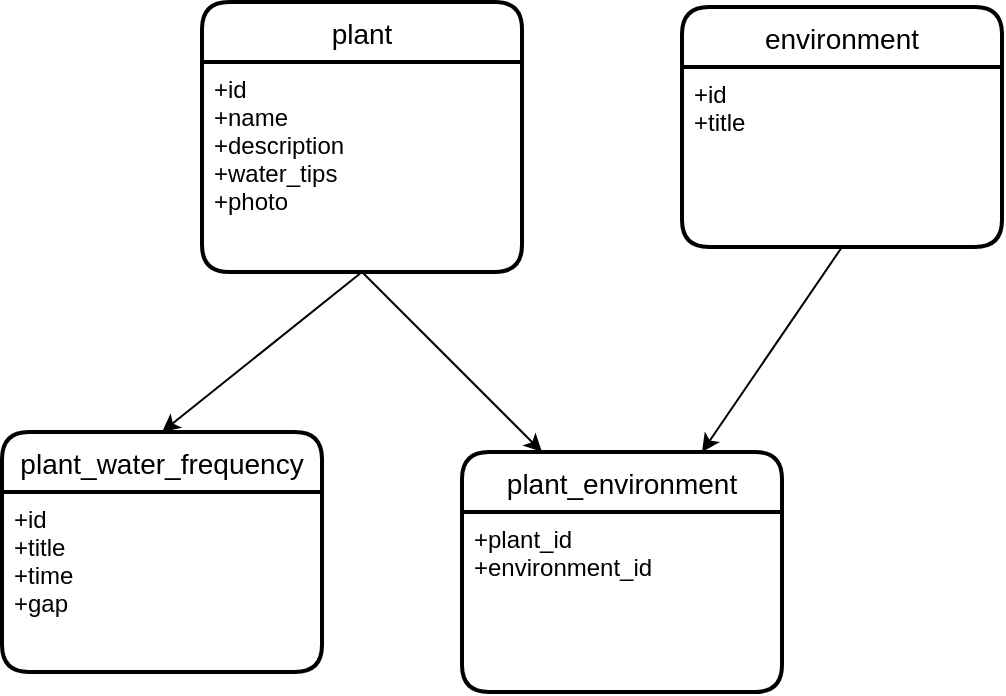 <mxfile>
    <diagram id="qNCBG56Wal9lpIg-BMhp" name="Page-1">
        <mxGraphModel dx="862" dy="420" grid="1" gridSize="10" guides="1" tooltips="1" connect="1" arrows="1" fold="1" page="1" pageScale="1" pageWidth="850" pageHeight="1100" math="0" shadow="0">
            <root>
                <mxCell id="0"/>
                <mxCell id="1" parent="0"/>
                <mxCell id="59" style="edgeStyle=none;html=1;exitX=0.5;exitY=1;exitDx=0;exitDy=0;entryX=0.5;entryY=0;entryDx=0;entryDy=0;" edge="1" parent="1" source="40" target="47">
                    <mxGeometry relative="1" as="geometry"/>
                </mxCell>
                <mxCell id="39" value="plant" style="swimlane;childLayout=stackLayout;horizontal=1;startSize=30;horizontalStack=0;rounded=1;fontSize=14;fontStyle=0;strokeWidth=2;resizeParent=0;resizeLast=1;shadow=0;dashed=0;align=center;fillStyle=dashed;" parent="1" vertex="1">
                    <mxGeometry x="250" y="130" width="160" height="135" as="geometry">
                        <mxRectangle x="150" y="135" width="70" height="30" as="alternateBounds"/>
                    </mxGeometry>
                </mxCell>
                <mxCell id="40" value="+id&#10;+name&#10;+description&#10;+water_tips&#10;+photo" style="align=left;strokeColor=none;fillColor=none;spacingLeft=4;fontSize=12;verticalAlign=top;resizable=0;rotatable=0;part=1;fillStyle=dashed;" parent="39" vertex="1">
                    <mxGeometry y="30" width="160" height="105" as="geometry"/>
                </mxCell>
                <mxCell id="41" value="environment" style="swimlane;childLayout=stackLayout;horizontal=1;startSize=30;horizontalStack=0;rounded=1;fontSize=14;fontStyle=0;strokeWidth=2;resizeParent=0;resizeLast=1;shadow=0;dashed=0;align=center;fillStyle=dashed;" parent="1" vertex="1">
                    <mxGeometry x="490" y="132.5" width="160" height="120" as="geometry"/>
                </mxCell>
                <mxCell id="42" value="+id&#10;+title" style="align=left;strokeColor=none;fillColor=none;spacingLeft=4;fontSize=12;verticalAlign=top;resizable=0;rotatable=0;part=1;fillStyle=dashed;" parent="41" vertex="1">
                    <mxGeometry y="30" width="160" height="90" as="geometry"/>
                </mxCell>
                <mxCell id="47" value="plant_water_frequency" style="swimlane;childLayout=stackLayout;horizontal=1;startSize=30;horizontalStack=0;rounded=1;fontSize=14;fontStyle=0;strokeWidth=2;resizeParent=0;resizeLast=1;shadow=0;dashed=0;align=center;fillStyle=dashed;" parent="1" vertex="1">
                    <mxGeometry x="150" y="345" width="160" height="120" as="geometry"/>
                </mxCell>
                <mxCell id="48" value="+id&#10;+title&#10;+time&#10;+gap" style="align=left;strokeColor=none;fillColor=none;spacingLeft=4;fontSize=12;verticalAlign=top;resizable=0;rotatable=0;part=1;fillStyle=dashed;" parent="47" vertex="1">
                    <mxGeometry y="30" width="160" height="90" as="geometry"/>
                </mxCell>
                <mxCell id="55" value="plant_environment" style="swimlane;childLayout=stackLayout;horizontal=1;startSize=30;horizontalStack=0;rounded=1;fontSize=14;fontStyle=0;strokeWidth=2;resizeParent=0;resizeLast=1;shadow=0;dashed=0;align=center;fillStyle=dashed;" parent="1" vertex="1">
                    <mxGeometry x="380" y="355" width="160" height="120" as="geometry"/>
                </mxCell>
                <mxCell id="56" value="+plant_id&#10;+environment_id" style="align=left;strokeColor=none;fillColor=none;spacingLeft=4;fontSize=12;verticalAlign=top;resizable=0;rotatable=0;part=1;fillStyle=dashed;" parent="55" vertex="1">
                    <mxGeometry y="30" width="160" height="90" as="geometry"/>
                </mxCell>
                <mxCell id="57" style="edgeStyle=none;html=1;exitX=0.5;exitY=1;exitDx=0;exitDy=0;entryX=0.25;entryY=0;entryDx=0;entryDy=0;" parent="1" source="40" target="55" edge="1">
                    <mxGeometry relative="1" as="geometry"/>
                </mxCell>
                <mxCell id="58" style="edgeStyle=none;html=1;exitX=0.5;exitY=1;exitDx=0;exitDy=0;entryX=0.75;entryY=0;entryDx=0;entryDy=0;" parent="1" source="42" target="55" edge="1">
                    <mxGeometry relative="1" as="geometry"/>
                </mxCell>
            </root>
        </mxGraphModel>
    </diagram>
</mxfile>
